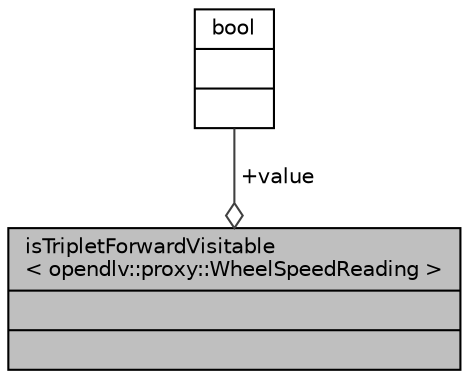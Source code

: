 digraph "isTripletForwardVisitable&lt; opendlv::proxy::WheelSpeedReading &gt;"
{
 // LATEX_PDF_SIZE
  edge [fontname="Helvetica",fontsize="10",labelfontname="Helvetica",labelfontsize="10"];
  node [fontname="Helvetica",fontsize="10",shape=record];
  Node1 [label="{isTripletForwardVisitable\l\< opendlv::proxy::WheelSpeedReading \>\n||}",height=0.2,width=0.4,color="black", fillcolor="grey75", style="filled", fontcolor="black",tooltip=" "];
  Node2 -> Node1 [color="grey25",fontsize="10",style="solid",label=" +value" ,arrowhead="odiamond",fontname="Helvetica"];
  Node2 [label="{bool\n||}",height=0.2,width=0.4,color="black", fillcolor="white", style="filled",tooltip=" "];
}
